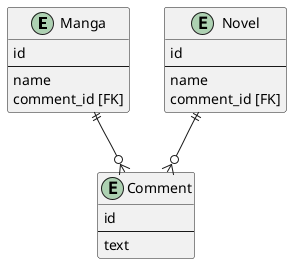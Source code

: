 @@@startuml test

entity Manga {
    id
    --
    name
    comment_id [FK]
}

entity Novel {
    id
    --
    name
    comment_id [FK]
}


entity Comment {
    id
    --
    text
}

Manga ||--o{ Comment
Novel ||--o{ Comment

@@@enduml